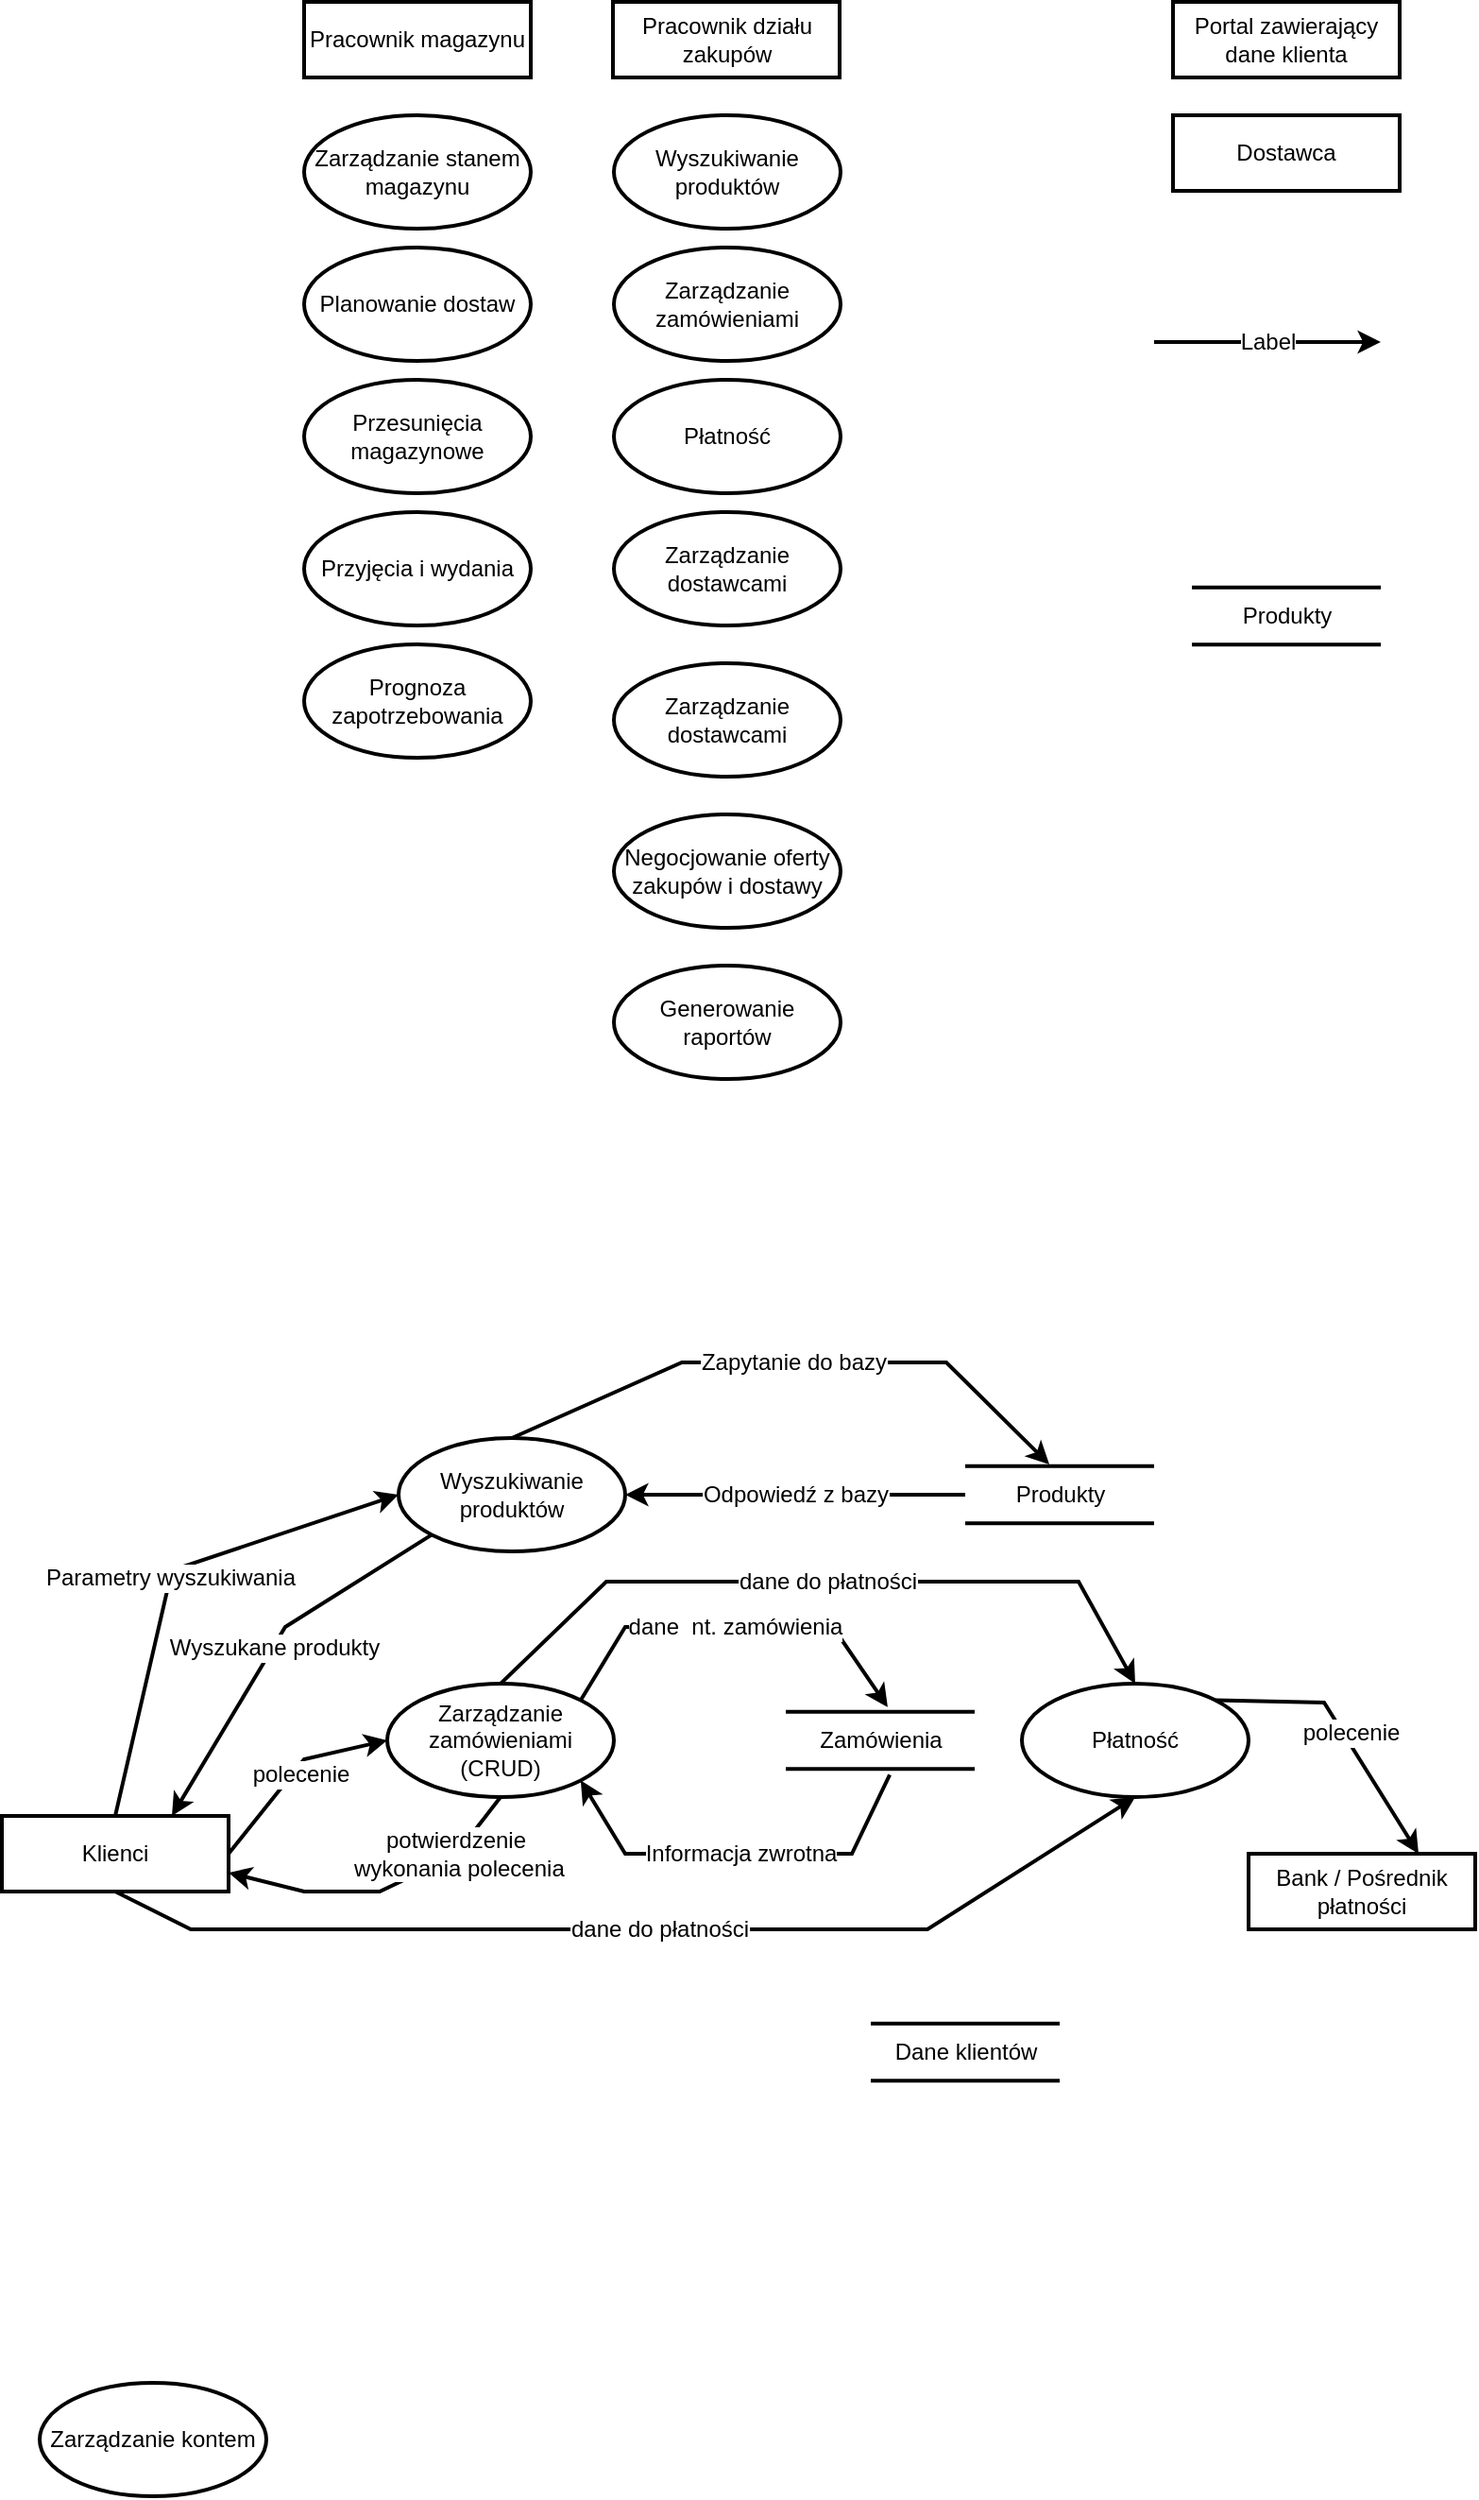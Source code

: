 <mxfile version="21.1.1" type="github">
  <diagram id="prtHgNgQTEPvFCAcTncT" name="Page-1">
    <mxGraphModel dx="1211" dy="666" grid="1" gridSize="10" guides="1" tooltips="1" connect="1" arrows="1" fold="1" page="1" pageScale="1" pageWidth="827" pageHeight="1169" math="0" shadow="0">
      <root>
        <mxCell id="0" />
        <mxCell id="1" parent="0" />
        <mxCell id="sOftQT2Vc1P5vOLi5NKV-1" value="Wyszukiwanie produktów" style="ellipse;whiteSpace=wrap;html=1;strokeWidth=2;" vertex="1" parent="1">
          <mxGeometry x="240" y="780" width="120" height="60" as="geometry" />
        </mxCell>
        <mxCell id="sOftQT2Vc1P5vOLi5NKV-2" value="Klienci" style="rounded=0;whiteSpace=wrap;html=1;strokeWidth=2;" vertex="1" parent="1">
          <mxGeometry x="30" y="980" width="120" height="40" as="geometry" />
        </mxCell>
        <mxCell id="sOftQT2Vc1P5vOLi5NKV-10" value="Pracownik magazynu" style="rounded=0;whiteSpace=wrap;html=1;strokeWidth=2;" vertex="1" parent="1">
          <mxGeometry x="190" y="20" width="120" height="40" as="geometry" />
        </mxCell>
        <mxCell id="sOftQT2Vc1P5vOLi5NKV-11" value="Pracownik działu zakupów" style="rounded=0;whiteSpace=wrap;html=1;strokeWidth=2;" vertex="1" parent="1">
          <mxGeometry x="353.5" y="20" width="120" height="40" as="geometry" />
        </mxCell>
        <mxCell id="sOftQT2Vc1P5vOLi5NKV-13" value="Płatność" style="ellipse;whiteSpace=wrap;html=1;strokeWidth=2;" vertex="1" parent="1">
          <mxGeometry x="570" y="910" width="120" height="60" as="geometry" />
        </mxCell>
        <mxCell id="sOftQT2Vc1P5vOLi5NKV-14" value="Zarządzanie kontem" style="ellipse;whiteSpace=wrap;html=1;strokeWidth=2;" vertex="1" parent="1">
          <mxGeometry x="50" y="1280" width="120" height="60" as="geometry" />
        </mxCell>
        <mxCell id="sOftQT2Vc1P5vOLi5NKV-15" value="Zarządzanie stanem magazynu" style="ellipse;whiteSpace=wrap;html=1;strokeWidth=2;" vertex="1" parent="1">
          <mxGeometry x="190" y="80" width="120" height="60" as="geometry" />
        </mxCell>
        <mxCell id="sOftQT2Vc1P5vOLi5NKV-16" value="Planowanie dostaw" style="ellipse;whiteSpace=wrap;html=1;strokeWidth=2;" vertex="1" parent="1">
          <mxGeometry x="190" y="150" width="120" height="60" as="geometry" />
        </mxCell>
        <mxCell id="sOftQT2Vc1P5vOLi5NKV-17" value="Przesunięcia magazynowe" style="ellipse;whiteSpace=wrap;html=1;strokeWidth=2;" vertex="1" parent="1">
          <mxGeometry x="190" y="220" width="120" height="60" as="geometry" />
        </mxCell>
        <mxCell id="sOftQT2Vc1P5vOLi5NKV-18" value="Przyjęcia i wydania" style="ellipse;whiteSpace=wrap;html=1;strokeWidth=2;" vertex="1" parent="1">
          <mxGeometry x="190" y="290" width="120" height="60" as="geometry" />
        </mxCell>
        <mxCell id="sOftQT2Vc1P5vOLi5NKV-19" value="Prognoza zapotrzebowania" style="ellipse;whiteSpace=wrap;html=1;strokeWidth=2;" vertex="1" parent="1">
          <mxGeometry x="190" y="360" width="120" height="60" as="geometry" />
        </mxCell>
        <mxCell id="sOftQT2Vc1P5vOLi5NKV-20" value="Bank / Pośrednik płatności" style="rounded=0;whiteSpace=wrap;html=1;strokeWidth=2;" vertex="1" parent="1">
          <mxGeometry x="690" y="1000" width="120" height="40" as="geometry" />
        </mxCell>
        <mxCell id="sOftQT2Vc1P5vOLi5NKV-21" value="Portal zawierający dane klienta" style="rounded=0;whiteSpace=wrap;html=1;strokeWidth=2;" vertex="1" parent="1">
          <mxGeometry x="650" y="20" width="120" height="40" as="geometry" />
        </mxCell>
        <mxCell id="sOftQT2Vc1P5vOLi5NKV-22" value="Dostawca" style="rounded=0;whiteSpace=wrap;html=1;strokeWidth=2;" vertex="1" parent="1">
          <mxGeometry x="650" y="80" width="120" height="40" as="geometry" />
        </mxCell>
        <mxCell id="sOftQT2Vc1P5vOLi5NKV-23" value="Zarządzanie zamówieniami&lt;br&gt;(CRUD)" style="ellipse;whiteSpace=wrap;html=1;strokeWidth=2;" vertex="1" parent="1">
          <mxGeometry x="234" y="910" width="120" height="60" as="geometry" />
        </mxCell>
        <mxCell id="sOftQT2Vc1P5vOLi5NKV-25" value="Wyszukiwanie produktów" style="ellipse;whiteSpace=wrap;html=1;strokeWidth=2;" vertex="1" parent="1">
          <mxGeometry x="354" y="80" width="120" height="60" as="geometry" />
        </mxCell>
        <mxCell id="sOftQT2Vc1P5vOLi5NKV-26" value="Płatność" style="ellipse;whiteSpace=wrap;html=1;strokeWidth=2;" vertex="1" parent="1">
          <mxGeometry x="354" y="220" width="120" height="60" as="geometry" />
        </mxCell>
        <mxCell id="sOftQT2Vc1P5vOLi5NKV-27" value="Zarządzanie zamówieniami" style="ellipse;whiteSpace=wrap;html=1;strokeWidth=2;" vertex="1" parent="1">
          <mxGeometry x="354" y="150" width="120" height="60" as="geometry" />
        </mxCell>
        <mxCell id="sOftQT2Vc1P5vOLi5NKV-28" value="Zarządzanie dostawcami" style="ellipse;whiteSpace=wrap;html=1;strokeWidth=2;" vertex="1" parent="1">
          <mxGeometry x="354" y="290" width="120" height="60" as="geometry" />
        </mxCell>
        <mxCell id="sOftQT2Vc1P5vOLi5NKV-29" value="Zarządzanie dostawcami" style="ellipse;whiteSpace=wrap;html=1;strokeWidth=2;" vertex="1" parent="1">
          <mxGeometry x="354" y="370" width="120" height="60" as="geometry" />
        </mxCell>
        <mxCell id="sOftQT2Vc1P5vOLi5NKV-30" value="Negocjowanie oferty&lt;br&gt;zakupów i dostawy" style="ellipse;whiteSpace=wrap;html=1;strokeWidth=2;" vertex="1" parent="1">
          <mxGeometry x="354" y="450" width="120" height="60" as="geometry" />
        </mxCell>
        <mxCell id="sOftQT2Vc1P5vOLi5NKV-31" value="Generowanie raportów" style="ellipse;whiteSpace=wrap;html=1;strokeWidth=2;" vertex="1" parent="1">
          <mxGeometry x="354" y="530" width="120" height="60" as="geometry" />
        </mxCell>
        <mxCell id="sOftQT2Vc1P5vOLi5NKV-43" value="" style="shape=link;html=1;rounded=0;width=29.167;strokeWidth=2;" edge="1" parent="1">
          <mxGeometry width="100" relative="1" as="geometry">
            <mxPoint x="445" y="940" as="sourcePoint" />
            <mxPoint x="545" y="940" as="targetPoint" />
          </mxGeometry>
        </mxCell>
        <mxCell id="sOftQT2Vc1P5vOLi5NKV-44" value="Zamówienia" style="text;html=1;align=center;verticalAlign=middle;resizable=0;points=[];autosize=1;strokeColor=none;fillColor=none;" vertex="1" parent="1">
          <mxGeometry x="450" y="925" width="90" height="30" as="geometry" />
        </mxCell>
        <mxCell id="sOftQT2Vc1P5vOLi5NKV-45" value="" style="shape=link;html=1;rounded=0;width=29.167;strokeWidth=2;" edge="1" parent="1">
          <mxGeometry width="100" relative="1" as="geometry">
            <mxPoint x="660" y="345" as="sourcePoint" />
            <mxPoint x="760" y="345" as="targetPoint" />
          </mxGeometry>
        </mxCell>
        <mxCell id="sOftQT2Vc1P5vOLi5NKV-46" value="Produkty" style="text;html=1;align=center;verticalAlign=middle;resizable=0;points=[];autosize=1;strokeColor=none;fillColor=none;" vertex="1" parent="1">
          <mxGeometry x="675" y="330" width="70" height="30" as="geometry" />
        </mxCell>
        <mxCell id="sOftQT2Vc1P5vOLi5NKV-47" value="" style="shape=link;html=1;rounded=0;width=29.167;strokeWidth=2;" edge="1" parent="1">
          <mxGeometry width="100" relative="1" as="geometry">
            <mxPoint x="490" y="1105" as="sourcePoint" />
            <mxPoint x="590" y="1105" as="targetPoint" />
          </mxGeometry>
        </mxCell>
        <mxCell id="sOftQT2Vc1P5vOLi5NKV-48" value="Dane klientów" style="text;html=1;align=center;verticalAlign=middle;resizable=0;points=[];autosize=1;strokeColor=none;fillColor=none;" vertex="1" parent="1">
          <mxGeometry x="490" y="1090" width="100" height="30" as="geometry" />
        </mxCell>
        <mxCell id="sOftQT2Vc1P5vOLi5NKV-49" value="" style="endArrow=classic;html=1;rounded=0;strokeWidth=2;" edge="1" parent="1">
          <mxGeometry relative="1" as="geometry">
            <mxPoint x="640" y="200" as="sourcePoint" />
            <mxPoint x="760" y="200" as="targetPoint" />
            <Array as="points">
              <mxPoint x="680" y="200" />
            </Array>
          </mxGeometry>
        </mxCell>
        <mxCell id="sOftQT2Vc1P5vOLi5NKV-50" value="Label" style="edgeLabel;resizable=0;html=1;align=center;verticalAlign=middle;fontSize=12;" connectable="0" vertex="1" parent="sOftQT2Vc1P5vOLi5NKV-49">
          <mxGeometry relative="1" as="geometry" />
        </mxCell>
        <mxCell id="sOftQT2Vc1P5vOLi5NKV-51" value="" style="shape=link;html=1;rounded=0;width=29.167;strokeWidth=2;" edge="1" parent="1">
          <mxGeometry width="100" relative="1" as="geometry">
            <mxPoint x="540" y="810" as="sourcePoint" />
            <mxPoint x="640" y="810" as="targetPoint" />
          </mxGeometry>
        </mxCell>
        <mxCell id="sOftQT2Vc1P5vOLi5NKV-52" value="Produkty" style="text;html=1;align=center;verticalAlign=middle;resizable=0;points=[];autosize=1;strokeColor=none;fillColor=none;" vertex="1" parent="1">
          <mxGeometry x="555" y="795" width="70" height="30" as="geometry" />
        </mxCell>
        <mxCell id="sOftQT2Vc1P5vOLi5NKV-53" value="" style="endArrow=classic;html=1;rounded=0;strokeWidth=2;exitX=0.5;exitY=0;exitDx=0;exitDy=0;entryX=0;entryY=0.5;entryDx=0;entryDy=0;" edge="1" parent="1" source="sOftQT2Vc1P5vOLi5NKV-2" target="sOftQT2Vc1P5vOLi5NKV-1">
          <mxGeometry relative="1" as="geometry">
            <mxPoint x="60" y="870" as="sourcePoint" />
            <mxPoint x="180" y="870" as="targetPoint" />
            <Array as="points">
              <mxPoint x="120" y="850" />
            </Array>
          </mxGeometry>
        </mxCell>
        <mxCell id="sOftQT2Vc1P5vOLi5NKV-54" value="Parametry wyszukiwania" style="edgeLabel;resizable=0;html=1;align=center;verticalAlign=middle;fontSize=12;" connectable="0" vertex="1" parent="sOftQT2Vc1P5vOLi5NKV-53">
          <mxGeometry relative="1" as="geometry" />
        </mxCell>
        <mxCell id="sOftQT2Vc1P5vOLi5NKV-55" value="" style="endArrow=classic;html=1;rounded=0;strokeWidth=2;exitX=0.5;exitY=0;exitDx=0;exitDy=0;entryX=0.422;entryY=-0.033;entryDx=0;entryDy=0;entryPerimeter=0;" edge="1" parent="1" source="sOftQT2Vc1P5vOLi5NKV-1" target="sOftQT2Vc1P5vOLi5NKV-52">
          <mxGeometry relative="1" as="geometry">
            <mxPoint x="400" y="809.47" as="sourcePoint" />
            <mxPoint x="540" y="810" as="targetPoint" />
            <Array as="points">
              <mxPoint x="390" y="740" />
              <mxPoint x="480" y="740" />
              <mxPoint x="530" y="740" />
            </Array>
          </mxGeometry>
        </mxCell>
        <mxCell id="sOftQT2Vc1P5vOLi5NKV-56" value="Zapytanie do bazy" style="edgeLabel;resizable=0;html=1;align=center;verticalAlign=middle;fontSize=12;" connectable="0" vertex="1" parent="sOftQT2Vc1P5vOLi5NKV-55">
          <mxGeometry relative="1" as="geometry" />
        </mxCell>
        <mxCell id="sOftQT2Vc1P5vOLi5NKV-59" value="" style="endArrow=classic;html=1;rounded=0;strokeWidth=2;entryX=1;entryY=0.5;entryDx=0;entryDy=0;" edge="1" parent="1" target="sOftQT2Vc1P5vOLi5NKV-1">
          <mxGeometry relative="1" as="geometry">
            <mxPoint x="540" y="810" as="sourcePoint" />
            <mxPoint x="500" y="850" as="targetPoint" />
            <Array as="points" />
          </mxGeometry>
        </mxCell>
        <mxCell id="sOftQT2Vc1P5vOLi5NKV-60" value="Odpowiedź z bazy" style="edgeLabel;resizable=0;html=1;align=center;verticalAlign=middle;fontSize=12;" connectable="0" vertex="1" parent="sOftQT2Vc1P5vOLi5NKV-59">
          <mxGeometry relative="1" as="geometry" />
        </mxCell>
        <mxCell id="sOftQT2Vc1P5vOLi5NKV-61" value="" style="endArrow=classic;html=1;rounded=0;strokeWidth=2;entryX=0.75;entryY=0;entryDx=0;entryDy=0;exitX=0;exitY=1;exitDx=0;exitDy=0;" edge="1" parent="1" source="sOftQT2Vc1P5vOLi5NKV-1" target="sOftQT2Vc1P5vOLi5NKV-2">
          <mxGeometry relative="1" as="geometry">
            <mxPoint x="290" y="890" as="sourcePoint" />
            <mxPoint x="110" y="890" as="targetPoint" />
            <Array as="points">
              <mxPoint x="180" y="880" />
            </Array>
          </mxGeometry>
        </mxCell>
        <mxCell id="sOftQT2Vc1P5vOLi5NKV-62" value="Wyszukane produkty" style="edgeLabel;resizable=0;html=1;align=center;verticalAlign=middle;fontSize=12;" connectable="0" vertex="1" parent="sOftQT2Vc1P5vOLi5NKV-61">
          <mxGeometry relative="1" as="geometry" />
        </mxCell>
        <mxCell id="sOftQT2Vc1P5vOLi5NKV-64" value="" style="endArrow=classic;html=1;rounded=0;strokeWidth=2;exitX=1;exitY=0.5;exitDx=0;exitDy=0;entryX=0;entryY=0.5;entryDx=0;entryDy=0;" edge="1" parent="1" source="sOftQT2Vc1P5vOLi5NKV-2" target="sOftQT2Vc1P5vOLi5NKV-23">
          <mxGeometry relative="1" as="geometry">
            <mxPoint x="60" y="1220" as="sourcePoint" />
            <mxPoint x="210" y="1050" as="targetPoint" />
            <Array as="points">
              <mxPoint x="190" y="950" />
            </Array>
          </mxGeometry>
        </mxCell>
        <mxCell id="sOftQT2Vc1P5vOLi5NKV-65" value="polecenie" style="edgeLabel;resizable=0;html=1;align=center;verticalAlign=middle;fontSize=12;" connectable="0" vertex="1" parent="sOftQT2Vc1P5vOLi5NKV-64">
          <mxGeometry relative="1" as="geometry">
            <mxPoint x="4" as="offset" />
          </mxGeometry>
        </mxCell>
        <mxCell id="sOftQT2Vc1P5vOLi5NKV-67" value="" style="endArrow=classic;html=1;rounded=0;strokeWidth=2;exitX=1;exitY=0;exitDx=0;exitDy=0;entryX=0.544;entryY=-0.086;entryDx=0;entryDy=0;entryPerimeter=0;" edge="1" parent="1" source="sOftQT2Vc1P5vOLi5NKV-23" target="sOftQT2Vc1P5vOLi5NKV-44">
          <mxGeometry relative="1" as="geometry">
            <mxPoint x="384" y="925" as="sourcePoint" />
            <mxPoint x="474" y="865" as="targetPoint" />
            <Array as="points">
              <mxPoint x="360" y="880" />
              <mxPoint x="470" y="880" />
            </Array>
          </mxGeometry>
        </mxCell>
        <mxCell id="sOftQT2Vc1P5vOLi5NKV-68" value="dane&amp;nbsp; nt. zamówienia" style="edgeLabel;resizable=0;html=1;align=center;verticalAlign=middle;fontSize=12;" connectable="0" vertex="1" parent="sOftQT2Vc1P5vOLi5NKV-67">
          <mxGeometry relative="1" as="geometry" />
        </mxCell>
        <mxCell id="sOftQT2Vc1P5vOLi5NKV-69" value="" style="endArrow=classic;html=1;rounded=0;strokeWidth=2;entryX=1;entryY=1;entryDx=0;entryDy=0;exitX=0.556;exitY=1.107;exitDx=0;exitDy=0;exitPerimeter=0;" edge="1" parent="1" source="sOftQT2Vc1P5vOLi5NKV-44" target="sOftQT2Vc1P5vOLi5NKV-23">
          <mxGeometry relative="1" as="geometry">
            <mxPoint x="570" y="980" as="sourcePoint" />
            <mxPoint x="390" y="980" as="targetPoint" />
            <Array as="points">
              <mxPoint x="480" y="1000" />
              <mxPoint x="360" y="1000" />
            </Array>
          </mxGeometry>
        </mxCell>
        <mxCell id="sOftQT2Vc1P5vOLi5NKV-70" value="Informacja zwrotna" style="edgeLabel;resizable=0;html=1;align=center;verticalAlign=middle;fontSize=12;" connectable="0" vertex="1" parent="sOftQT2Vc1P5vOLi5NKV-69">
          <mxGeometry relative="1" as="geometry">
            <mxPoint as="offset" />
          </mxGeometry>
        </mxCell>
        <mxCell id="sOftQT2Vc1P5vOLi5NKV-72" value="" style="endArrow=classic;html=1;rounded=0;strokeWidth=2;entryX=1;entryY=0.75;entryDx=0;entryDy=0;exitX=0.5;exitY=1;exitDx=0;exitDy=0;" edge="1" parent="1" source="sOftQT2Vc1P5vOLi5NKV-23" target="sOftQT2Vc1P5vOLi5NKV-2">
          <mxGeometry relative="1" as="geometry">
            <mxPoint x="353.5" y="1001" as="sourcePoint" />
            <mxPoint x="173.5" y="1020" as="targetPoint" />
            <Array as="points">
              <mxPoint x="270" y="1001" />
              <mxPoint x="230" y="1020" />
              <mxPoint x="190" y="1020" />
            </Array>
          </mxGeometry>
        </mxCell>
        <mxCell id="sOftQT2Vc1P5vOLi5NKV-73" value="potwierdzenie&lt;br&gt;&amp;nbsp;wykonania polecenia" style="edgeLabel;resizable=0;html=1;align=center;verticalAlign=middle;fontSize=12;" connectable="0" vertex="1" parent="sOftQT2Vc1P5vOLi5NKV-72">
          <mxGeometry relative="1" as="geometry">
            <mxPoint x="39" y="-20" as="offset" />
          </mxGeometry>
        </mxCell>
        <mxCell id="sOftQT2Vc1P5vOLi5NKV-75" value="" style="endArrow=classic;html=1;rounded=0;strokeWidth=2;exitX=0.5;exitY=0;exitDx=0;exitDy=0;entryX=0.5;entryY=0;entryDx=0;entryDy=0;" edge="1" parent="1" source="sOftQT2Vc1P5vOLi5NKV-23" target="sOftQT2Vc1P5vOLi5NKV-13">
          <mxGeometry relative="1" as="geometry">
            <mxPoint x="300" y="896" as="sourcePoint" />
            <mxPoint x="585" y="910" as="targetPoint" />
            <Array as="points">
              <mxPoint x="350" y="856" />
              <mxPoint x="480" y="856" />
              <mxPoint x="600" y="856" />
            </Array>
          </mxGeometry>
        </mxCell>
        <mxCell id="sOftQT2Vc1P5vOLi5NKV-76" value="dane do płatności" style="edgeLabel;resizable=0;html=1;align=center;verticalAlign=middle;fontSize=12;" connectable="0" vertex="1" parent="sOftQT2Vc1P5vOLi5NKV-75">
          <mxGeometry relative="1" as="geometry" />
        </mxCell>
        <mxCell id="sOftQT2Vc1P5vOLi5NKV-80" value="" style="endArrow=classic;html=1;rounded=0;strokeWidth=2;exitX=0.5;exitY=1;exitDx=0;exitDy=0;entryX=0.5;entryY=1;entryDx=0;entryDy=0;" edge="1" parent="1" source="sOftQT2Vc1P5vOLi5NKV-2" target="sOftQT2Vc1P5vOLi5NKV-13">
          <mxGeometry relative="1" as="geometry">
            <mxPoint x="150" y="1300" as="sourcePoint" />
            <mxPoint x="230" y="1060" as="targetPoint" />
            <Array as="points">
              <mxPoint x="130" y="1040" />
              <mxPoint x="520" y="1040" />
            </Array>
          </mxGeometry>
        </mxCell>
        <mxCell id="sOftQT2Vc1P5vOLi5NKV-81" value="dane do płatności" style="edgeLabel;resizable=0;html=1;align=center;verticalAlign=middle;fontSize=12;" connectable="0" vertex="1" parent="sOftQT2Vc1P5vOLi5NKV-80">
          <mxGeometry relative="1" as="geometry">
            <mxPoint x="10" as="offset" />
          </mxGeometry>
        </mxCell>
        <mxCell id="sOftQT2Vc1P5vOLi5NKV-82" value="" style="endArrow=classic;html=1;rounded=0;strokeWidth=2;exitX=1;exitY=0;exitDx=0;exitDy=0;entryX=0.75;entryY=0;entryDx=0;entryDy=0;" edge="1" parent="1" source="sOftQT2Vc1P5vOLi5NKV-13" target="sOftQT2Vc1P5vOLi5NKV-20">
          <mxGeometry relative="1" as="geometry">
            <mxPoint x="708" y="900" as="sourcePoint" />
            <mxPoint x="792" y="840" as="targetPoint" />
            <Array as="points">
              <mxPoint x="730" y="920" />
            </Array>
          </mxGeometry>
        </mxCell>
        <mxCell id="sOftQT2Vc1P5vOLi5NKV-83" value="polecenie" style="edgeLabel;resizable=0;html=1;align=center;verticalAlign=middle;fontSize=12;" connectable="0" vertex="1" parent="sOftQT2Vc1P5vOLi5NKV-82">
          <mxGeometry relative="1" as="geometry">
            <mxPoint x="4" as="offset" />
          </mxGeometry>
        </mxCell>
      </root>
    </mxGraphModel>
  </diagram>
</mxfile>
